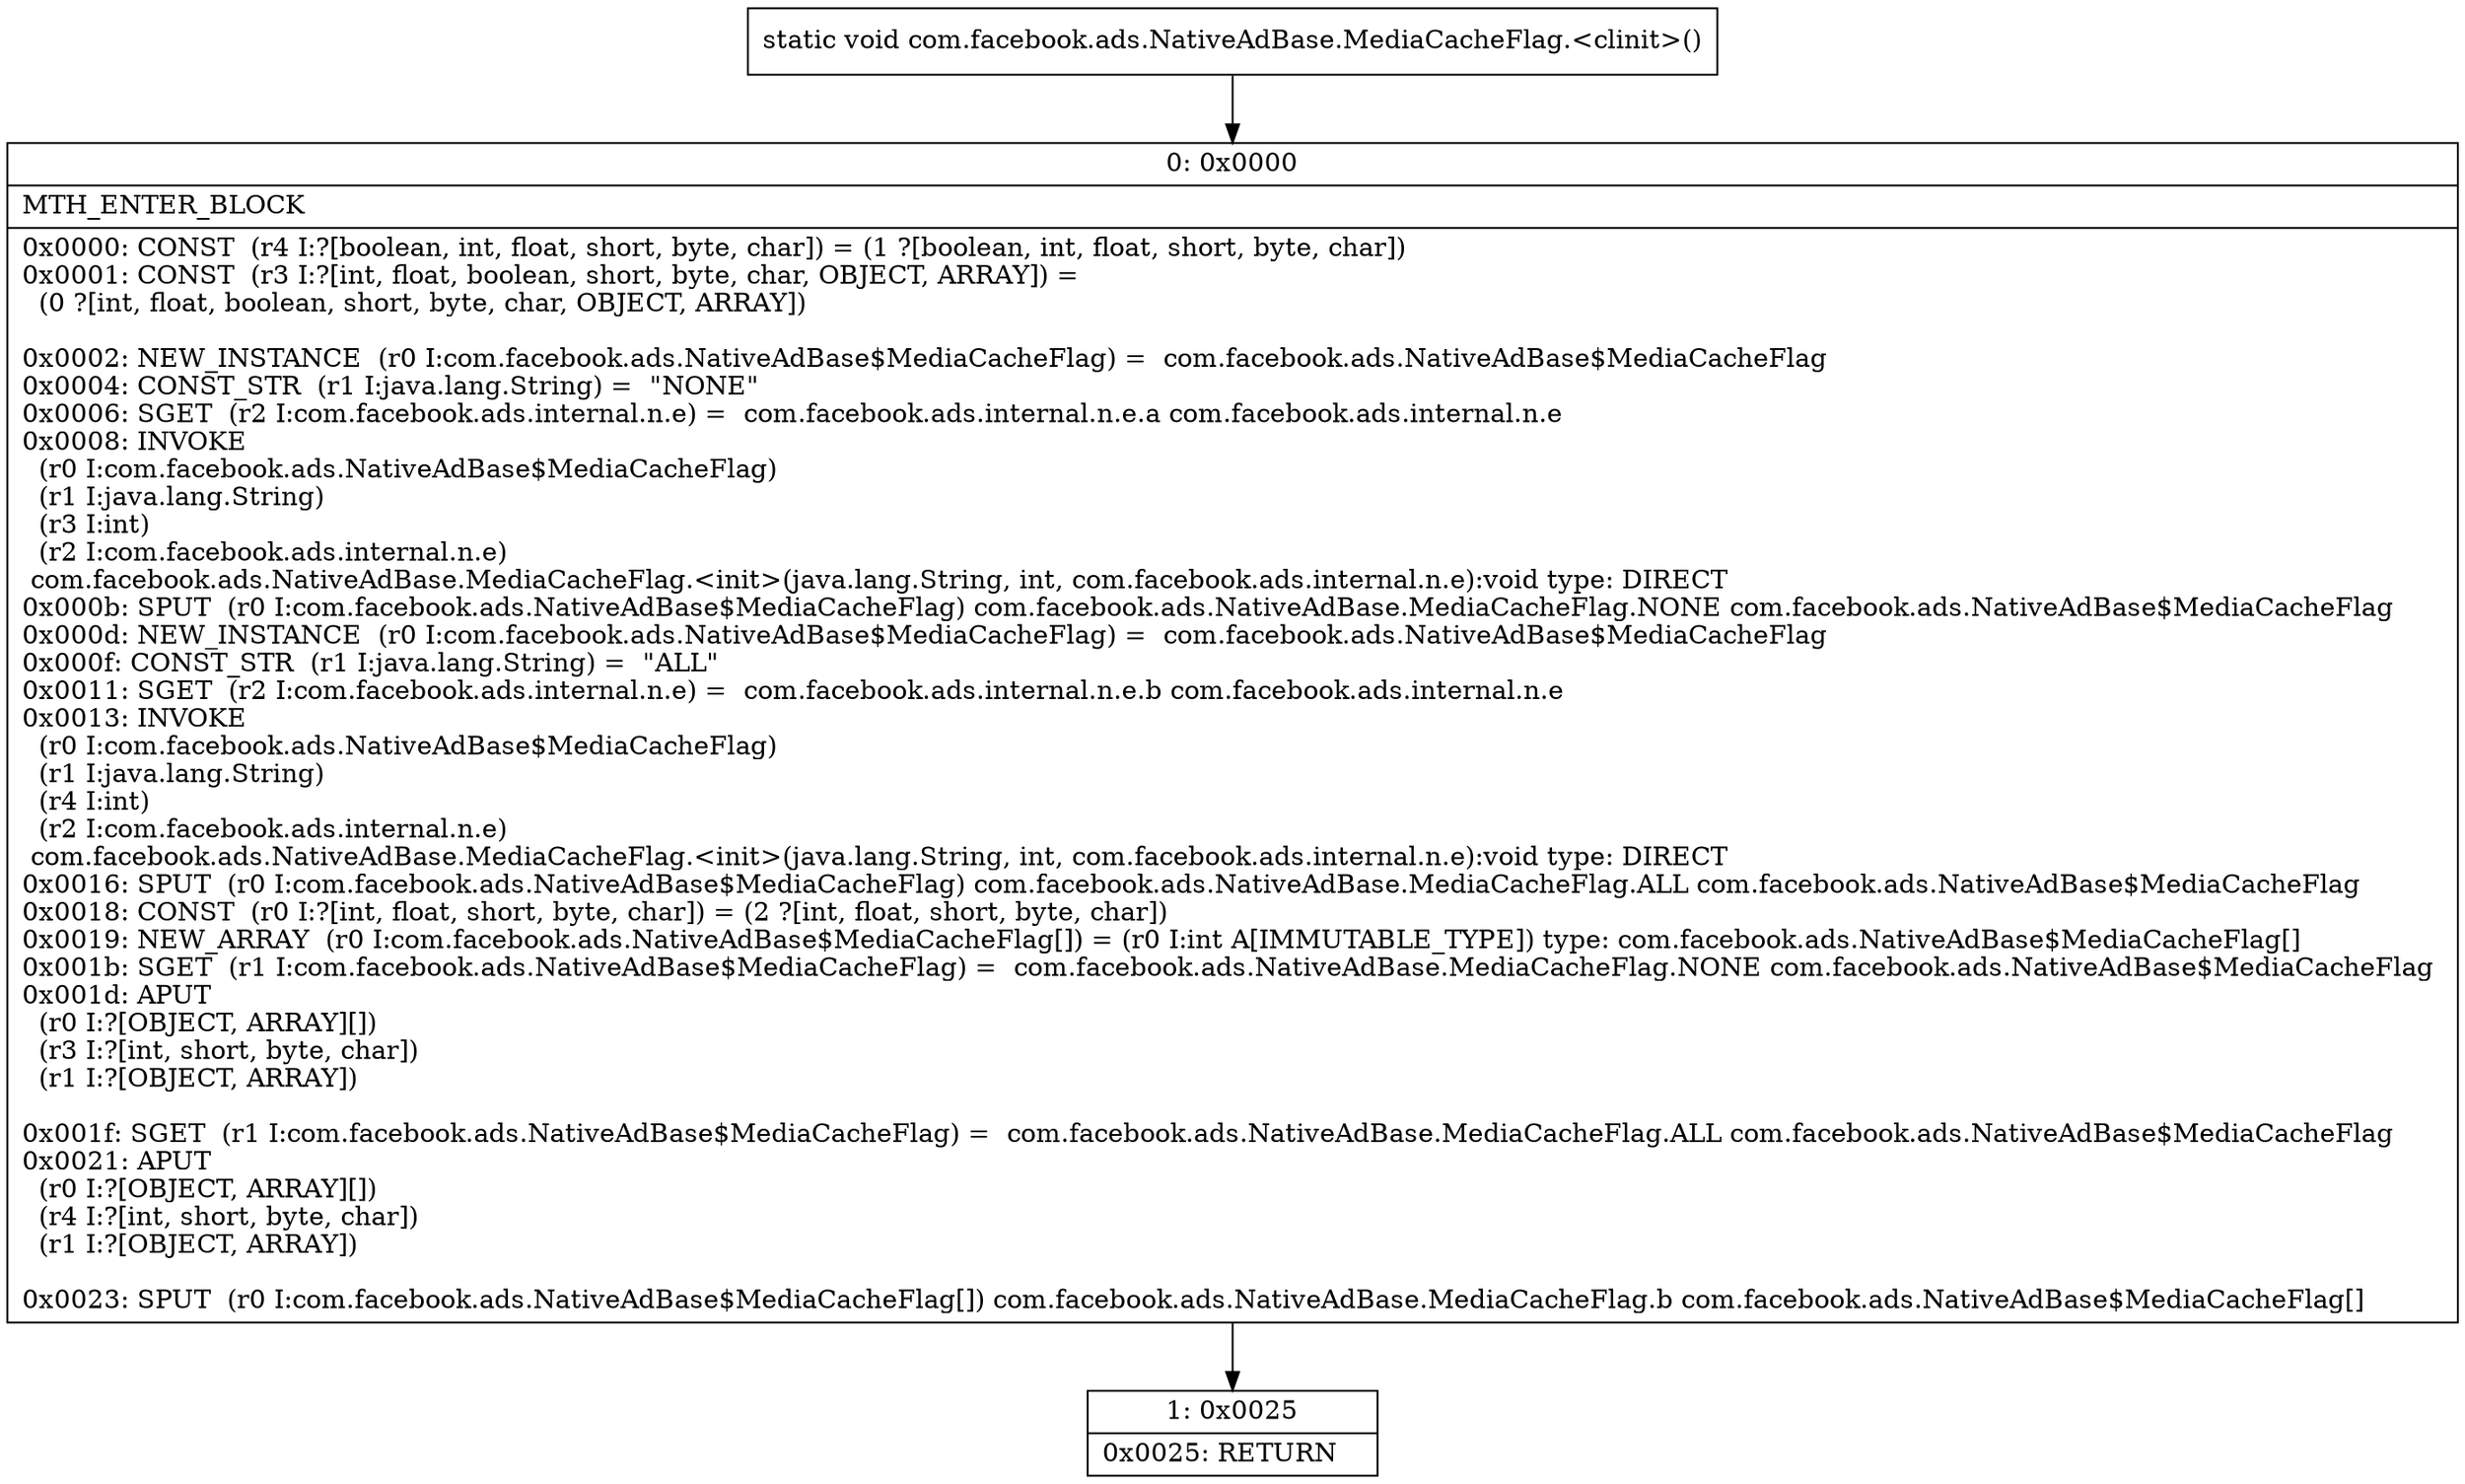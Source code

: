digraph "CFG forcom.facebook.ads.NativeAdBase.MediaCacheFlag.\<clinit\>()V" {
Node_0 [shape=record,label="{0\:\ 0x0000|MTH_ENTER_BLOCK\l|0x0000: CONST  (r4 I:?[boolean, int, float, short, byte, char]) = (1 ?[boolean, int, float, short, byte, char]) \l0x0001: CONST  (r3 I:?[int, float, boolean, short, byte, char, OBJECT, ARRAY]) = \l  (0 ?[int, float, boolean, short, byte, char, OBJECT, ARRAY])\l \l0x0002: NEW_INSTANCE  (r0 I:com.facebook.ads.NativeAdBase$MediaCacheFlag) =  com.facebook.ads.NativeAdBase$MediaCacheFlag \l0x0004: CONST_STR  (r1 I:java.lang.String) =  \"NONE\" \l0x0006: SGET  (r2 I:com.facebook.ads.internal.n.e) =  com.facebook.ads.internal.n.e.a com.facebook.ads.internal.n.e \l0x0008: INVOKE  \l  (r0 I:com.facebook.ads.NativeAdBase$MediaCacheFlag)\l  (r1 I:java.lang.String)\l  (r3 I:int)\l  (r2 I:com.facebook.ads.internal.n.e)\l com.facebook.ads.NativeAdBase.MediaCacheFlag.\<init\>(java.lang.String, int, com.facebook.ads.internal.n.e):void type: DIRECT \l0x000b: SPUT  (r0 I:com.facebook.ads.NativeAdBase$MediaCacheFlag) com.facebook.ads.NativeAdBase.MediaCacheFlag.NONE com.facebook.ads.NativeAdBase$MediaCacheFlag \l0x000d: NEW_INSTANCE  (r0 I:com.facebook.ads.NativeAdBase$MediaCacheFlag) =  com.facebook.ads.NativeAdBase$MediaCacheFlag \l0x000f: CONST_STR  (r1 I:java.lang.String) =  \"ALL\" \l0x0011: SGET  (r2 I:com.facebook.ads.internal.n.e) =  com.facebook.ads.internal.n.e.b com.facebook.ads.internal.n.e \l0x0013: INVOKE  \l  (r0 I:com.facebook.ads.NativeAdBase$MediaCacheFlag)\l  (r1 I:java.lang.String)\l  (r4 I:int)\l  (r2 I:com.facebook.ads.internal.n.e)\l com.facebook.ads.NativeAdBase.MediaCacheFlag.\<init\>(java.lang.String, int, com.facebook.ads.internal.n.e):void type: DIRECT \l0x0016: SPUT  (r0 I:com.facebook.ads.NativeAdBase$MediaCacheFlag) com.facebook.ads.NativeAdBase.MediaCacheFlag.ALL com.facebook.ads.NativeAdBase$MediaCacheFlag \l0x0018: CONST  (r0 I:?[int, float, short, byte, char]) = (2 ?[int, float, short, byte, char]) \l0x0019: NEW_ARRAY  (r0 I:com.facebook.ads.NativeAdBase$MediaCacheFlag[]) = (r0 I:int A[IMMUTABLE_TYPE]) type: com.facebook.ads.NativeAdBase$MediaCacheFlag[] \l0x001b: SGET  (r1 I:com.facebook.ads.NativeAdBase$MediaCacheFlag) =  com.facebook.ads.NativeAdBase.MediaCacheFlag.NONE com.facebook.ads.NativeAdBase$MediaCacheFlag \l0x001d: APUT  \l  (r0 I:?[OBJECT, ARRAY][])\l  (r3 I:?[int, short, byte, char])\l  (r1 I:?[OBJECT, ARRAY])\l \l0x001f: SGET  (r1 I:com.facebook.ads.NativeAdBase$MediaCacheFlag) =  com.facebook.ads.NativeAdBase.MediaCacheFlag.ALL com.facebook.ads.NativeAdBase$MediaCacheFlag \l0x0021: APUT  \l  (r0 I:?[OBJECT, ARRAY][])\l  (r4 I:?[int, short, byte, char])\l  (r1 I:?[OBJECT, ARRAY])\l \l0x0023: SPUT  (r0 I:com.facebook.ads.NativeAdBase$MediaCacheFlag[]) com.facebook.ads.NativeAdBase.MediaCacheFlag.b com.facebook.ads.NativeAdBase$MediaCacheFlag[] \l}"];
Node_1 [shape=record,label="{1\:\ 0x0025|0x0025: RETURN   \l}"];
MethodNode[shape=record,label="{static void com.facebook.ads.NativeAdBase.MediaCacheFlag.\<clinit\>() }"];
MethodNode -> Node_0;
Node_0 -> Node_1;
}

